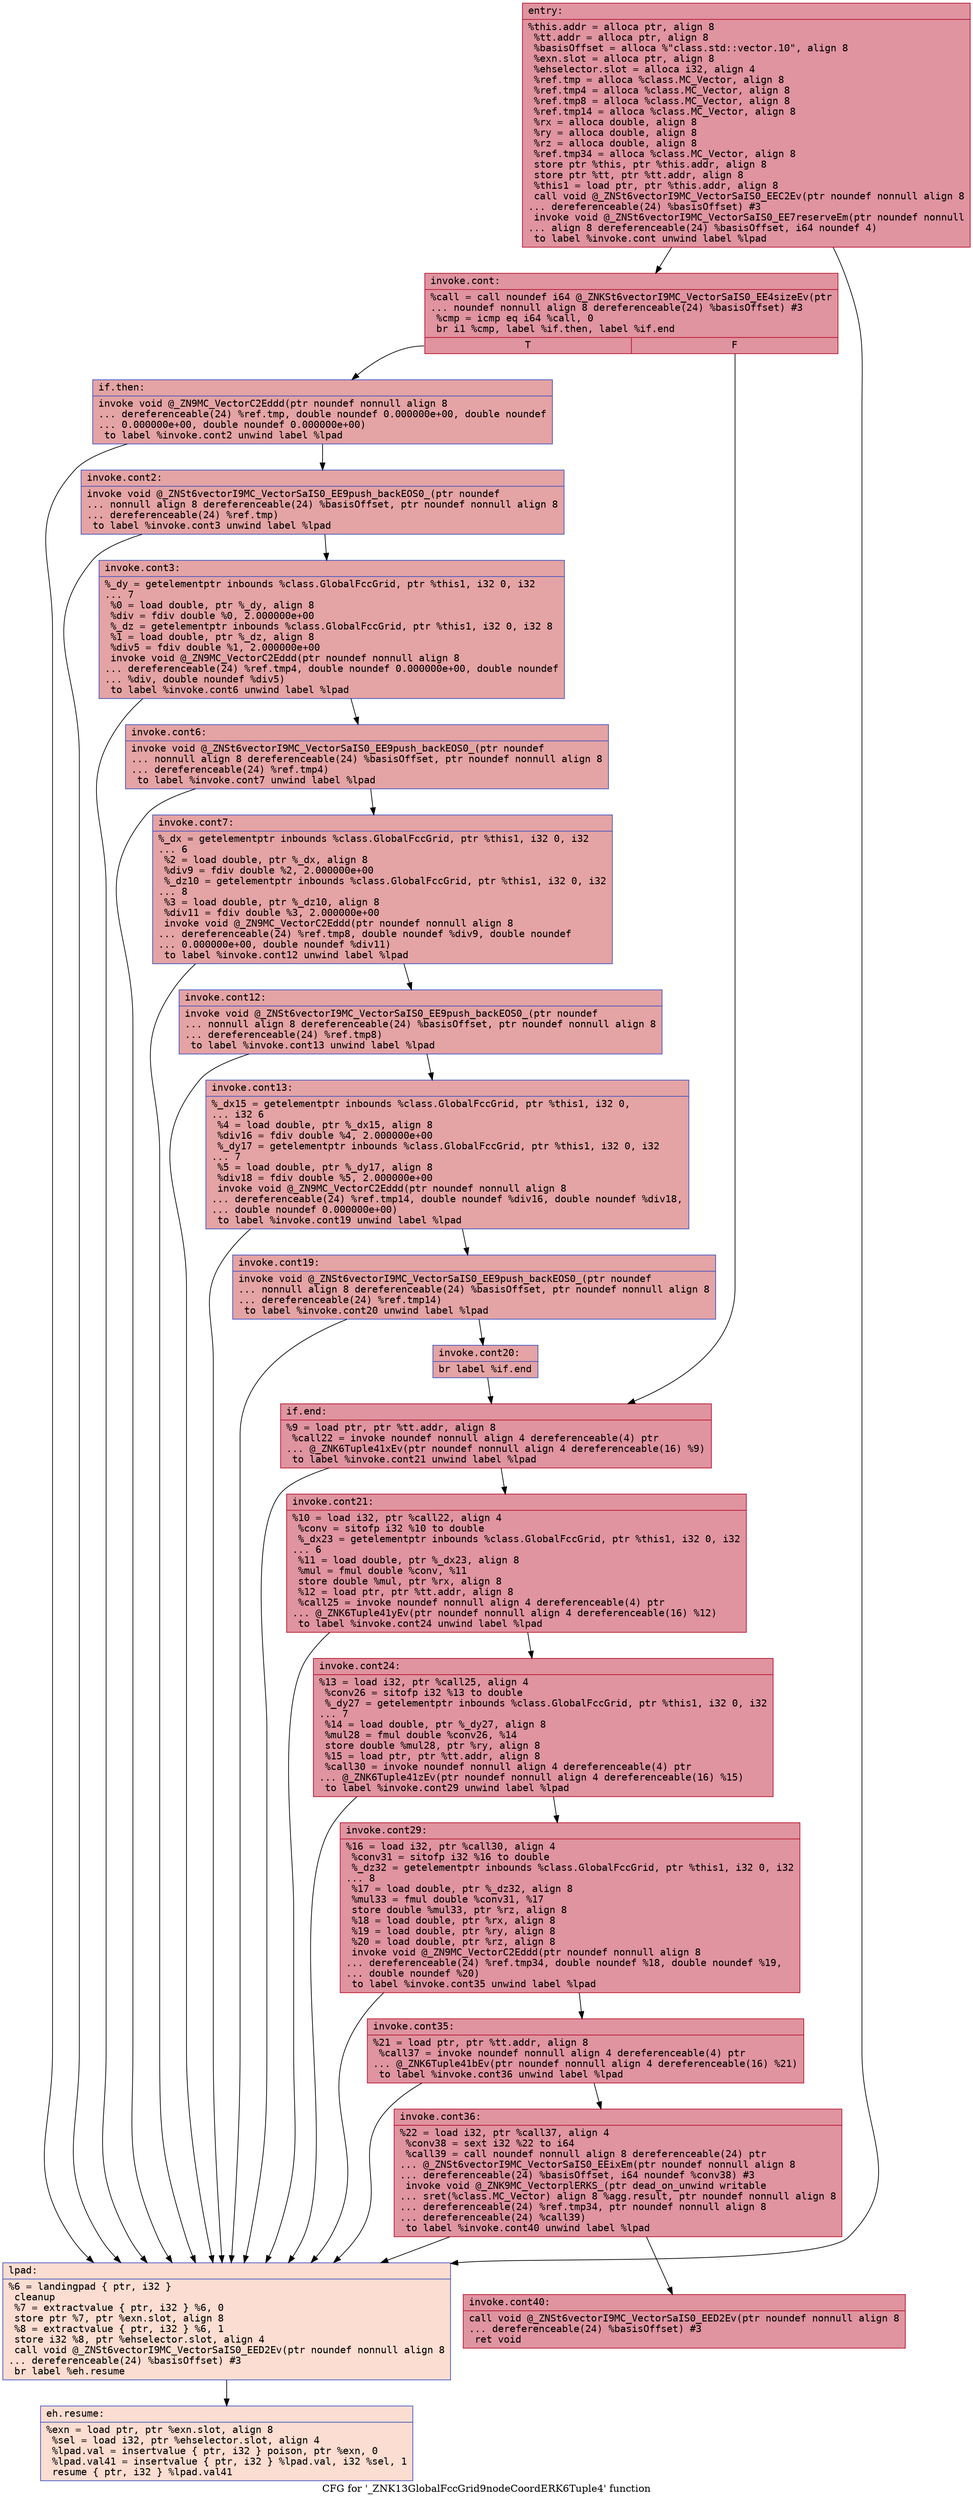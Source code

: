 digraph "CFG for '_ZNK13GlobalFccGrid9nodeCoordERK6Tuple4' function" {
	label="CFG for '_ZNK13GlobalFccGrid9nodeCoordERK6Tuple4' function";

	Node0x55c60633bcb0 [shape=record,color="#b70d28ff", style=filled, fillcolor="#b70d2870" fontname="Courier",label="{entry:\l|  %this.addr = alloca ptr, align 8\l  %tt.addr = alloca ptr, align 8\l  %basisOffset = alloca %\"class.std::vector.10\", align 8\l  %exn.slot = alloca ptr, align 8\l  %ehselector.slot = alloca i32, align 4\l  %ref.tmp = alloca %class.MC_Vector, align 8\l  %ref.tmp4 = alloca %class.MC_Vector, align 8\l  %ref.tmp8 = alloca %class.MC_Vector, align 8\l  %ref.tmp14 = alloca %class.MC_Vector, align 8\l  %rx = alloca double, align 8\l  %ry = alloca double, align 8\l  %rz = alloca double, align 8\l  %ref.tmp34 = alloca %class.MC_Vector, align 8\l  store ptr %this, ptr %this.addr, align 8\l  store ptr %tt, ptr %tt.addr, align 8\l  %this1 = load ptr, ptr %this.addr, align 8\l  call void @_ZNSt6vectorI9MC_VectorSaIS0_EEC2Ev(ptr noundef nonnull align 8\l... dereferenceable(24) %basisOffset) #3\l  invoke void @_ZNSt6vectorI9MC_VectorSaIS0_EE7reserveEm(ptr noundef nonnull\l... align 8 dereferenceable(24) %basisOffset, i64 noundef 4)\l          to label %invoke.cont unwind label %lpad\l}"];
	Node0x55c60633bcb0 -> Node0x55c60633c9b0[tooltip="entry -> invoke.cont\nProbability 100.00%" ];
	Node0x55c60633bcb0 -> Node0x55c60633ca90[tooltip="entry -> lpad\nProbability 0.00%" ];
	Node0x55c60633c9b0 [shape=record,color="#b70d28ff", style=filled, fillcolor="#b70d2870" fontname="Courier",label="{invoke.cont:\l|  %call = call noundef i64 @_ZNKSt6vectorI9MC_VectorSaIS0_EE4sizeEv(ptr\l... noundef nonnull align 8 dereferenceable(24) %basisOffset) #3\l  %cmp = icmp eq i64 %call, 0\l  br i1 %cmp, label %if.then, label %if.end\l|{<s0>T|<s1>F}}"];
	Node0x55c60633c9b0:s0 -> Node0x55c60633d070[tooltip="invoke.cont -> if.then\nProbability 37.50%" ];
	Node0x55c60633c9b0:s1 -> Node0x55c60633d140[tooltip="invoke.cont -> if.end\nProbability 62.50%" ];
	Node0x55c60633d070 [shape=record,color="#3d50c3ff", style=filled, fillcolor="#c32e3170" fontname="Courier",label="{if.then:\l|  invoke void @_ZN9MC_VectorC2Eddd(ptr noundef nonnull align 8\l... dereferenceable(24) %ref.tmp, double noundef 0.000000e+00, double noundef\l... 0.000000e+00, double noundef 0.000000e+00)\l          to label %invoke.cont2 unwind label %lpad\l}"];
	Node0x55c60633d070 -> Node0x55c60633d2c0[tooltip="if.then -> invoke.cont2\nProbability 100.00%" ];
	Node0x55c60633d070 -> Node0x55c60633ca90[tooltip="if.then -> lpad\nProbability 0.00%" ];
	Node0x55c60633d2c0 [shape=record,color="#3d50c3ff", style=filled, fillcolor="#c32e3170" fontname="Courier",label="{invoke.cont2:\l|  invoke void @_ZNSt6vectorI9MC_VectorSaIS0_EE9push_backEOS0_(ptr noundef\l... nonnull align 8 dereferenceable(24) %basisOffset, ptr noundef nonnull align 8\l... dereferenceable(24) %ref.tmp)\l          to label %invoke.cont3 unwind label %lpad\l}"];
	Node0x55c60633d2c0 -> Node0x55c60633c330[tooltip="invoke.cont2 -> invoke.cont3\nProbability 100.00%" ];
	Node0x55c60633d2c0 -> Node0x55c60633ca90[tooltip="invoke.cont2 -> lpad\nProbability 0.00%" ];
	Node0x55c60633c330 [shape=record,color="#3d50c3ff", style=filled, fillcolor="#c32e3170" fontname="Courier",label="{invoke.cont3:\l|  %_dy = getelementptr inbounds %class.GlobalFccGrid, ptr %this1, i32 0, i32\l... 7\l  %0 = load double, ptr %_dy, align 8\l  %div = fdiv double %0, 2.000000e+00\l  %_dz = getelementptr inbounds %class.GlobalFccGrid, ptr %this1, i32 0, i32 8\l  %1 = load double, ptr %_dz, align 8\l  %div5 = fdiv double %1, 2.000000e+00\l  invoke void @_ZN9MC_VectorC2Eddd(ptr noundef nonnull align 8\l... dereferenceable(24) %ref.tmp4, double noundef 0.000000e+00, double noundef\l... %div, double noundef %div5)\l          to label %invoke.cont6 unwind label %lpad\l}"];
	Node0x55c60633c330 -> Node0x55c60633ddb0[tooltip="invoke.cont3 -> invoke.cont6\nProbability 100.00%" ];
	Node0x55c60633c330 -> Node0x55c60633ca90[tooltip="invoke.cont3 -> lpad\nProbability 0.00%" ];
	Node0x55c60633ddb0 [shape=record,color="#3d50c3ff", style=filled, fillcolor="#c32e3170" fontname="Courier",label="{invoke.cont6:\l|  invoke void @_ZNSt6vectorI9MC_VectorSaIS0_EE9push_backEOS0_(ptr noundef\l... nonnull align 8 dereferenceable(24) %basisOffset, ptr noundef nonnull align 8\l... dereferenceable(24) %ref.tmp4)\l          to label %invoke.cont7 unwind label %lpad\l}"];
	Node0x55c60633ddb0 -> Node0x55c60633e030[tooltip="invoke.cont6 -> invoke.cont7\nProbability 100.00%" ];
	Node0x55c60633ddb0 -> Node0x55c60633ca90[tooltip="invoke.cont6 -> lpad\nProbability 0.00%" ];
	Node0x55c60633e030 [shape=record,color="#3d50c3ff", style=filled, fillcolor="#c32e3170" fontname="Courier",label="{invoke.cont7:\l|  %_dx = getelementptr inbounds %class.GlobalFccGrid, ptr %this1, i32 0, i32\l... 6\l  %2 = load double, ptr %_dx, align 8\l  %div9 = fdiv double %2, 2.000000e+00\l  %_dz10 = getelementptr inbounds %class.GlobalFccGrid, ptr %this1, i32 0, i32\l... 8\l  %3 = load double, ptr %_dz10, align 8\l  %div11 = fdiv double %3, 2.000000e+00\l  invoke void @_ZN9MC_VectorC2Eddd(ptr noundef nonnull align 8\l... dereferenceable(24) %ref.tmp8, double noundef %div9, double noundef\l... 0.000000e+00, double noundef %div11)\l          to label %invoke.cont12 unwind label %lpad\l}"];
	Node0x55c60633e030 -> Node0x55c60633e5f0[tooltip="invoke.cont7 -> invoke.cont12\nProbability 100.00%" ];
	Node0x55c60633e030 -> Node0x55c60633ca90[tooltip="invoke.cont7 -> lpad\nProbability 0.00%" ];
	Node0x55c60633e5f0 [shape=record,color="#3d50c3ff", style=filled, fillcolor="#c32e3170" fontname="Courier",label="{invoke.cont12:\l|  invoke void @_ZNSt6vectorI9MC_VectorSaIS0_EE9push_backEOS0_(ptr noundef\l... nonnull align 8 dereferenceable(24) %basisOffset, ptr noundef nonnull align 8\l... dereferenceable(24) %ref.tmp8)\l          to label %invoke.cont13 unwind label %lpad\l}"];
	Node0x55c60633e5f0 -> Node0x55c60633e870[tooltip="invoke.cont12 -> invoke.cont13\nProbability 100.00%" ];
	Node0x55c60633e5f0 -> Node0x55c60633ca90[tooltip="invoke.cont12 -> lpad\nProbability 0.00%" ];
	Node0x55c60633e870 [shape=record,color="#3d50c3ff", style=filled, fillcolor="#c32e3170" fontname="Courier",label="{invoke.cont13:\l|  %_dx15 = getelementptr inbounds %class.GlobalFccGrid, ptr %this1, i32 0,\l... i32 6\l  %4 = load double, ptr %_dx15, align 8\l  %div16 = fdiv double %4, 2.000000e+00\l  %_dy17 = getelementptr inbounds %class.GlobalFccGrid, ptr %this1, i32 0, i32\l... 7\l  %5 = load double, ptr %_dy17, align 8\l  %div18 = fdiv double %5, 2.000000e+00\l  invoke void @_ZN9MC_VectorC2Eddd(ptr noundef nonnull align 8\l... dereferenceable(24) %ref.tmp14, double noundef %div16, double noundef %div18,\l... double noundef 0.000000e+00)\l          to label %invoke.cont19 unwind label %lpad\l}"];
	Node0x55c60633e870 -> Node0x55c60633edf0[tooltip="invoke.cont13 -> invoke.cont19\nProbability 100.00%" ];
	Node0x55c60633e870 -> Node0x55c60633ca90[tooltip="invoke.cont13 -> lpad\nProbability 0.00%" ];
	Node0x55c60633edf0 [shape=record,color="#3d50c3ff", style=filled, fillcolor="#c32e3170" fontname="Courier",label="{invoke.cont19:\l|  invoke void @_ZNSt6vectorI9MC_VectorSaIS0_EE9push_backEOS0_(ptr noundef\l... nonnull align 8 dereferenceable(24) %basisOffset, ptr noundef nonnull align 8\l... dereferenceable(24) %ref.tmp14)\l          to label %invoke.cont20 unwind label %lpad\l}"];
	Node0x55c60633edf0 -> Node0x55c60633f070[tooltip="invoke.cont19 -> invoke.cont20\nProbability 100.00%" ];
	Node0x55c60633edf0 -> Node0x55c60633ca90[tooltip="invoke.cont19 -> lpad\nProbability 0.00%" ];
	Node0x55c60633f070 [shape=record,color="#3d50c3ff", style=filled, fillcolor="#c32e3170" fontname="Courier",label="{invoke.cont20:\l|  br label %if.end\l}"];
	Node0x55c60633f070 -> Node0x55c60633d140[tooltip="invoke.cont20 -> if.end\nProbability 100.00%" ];
	Node0x55c60633ca90 [shape=record,color="#3d50c3ff", style=filled, fillcolor="#f7b39670" fontname="Courier",label="{lpad:\l|  %6 = landingpad \{ ptr, i32 \}\l          cleanup\l  %7 = extractvalue \{ ptr, i32 \} %6, 0\l  store ptr %7, ptr %exn.slot, align 8\l  %8 = extractvalue \{ ptr, i32 \} %6, 1\l  store i32 %8, ptr %ehselector.slot, align 4\l  call void @_ZNSt6vectorI9MC_VectorSaIS0_EED2Ev(ptr noundef nonnull align 8\l... dereferenceable(24) %basisOffset) #3\l  br label %eh.resume\l}"];
	Node0x55c60633ca90 -> Node0x55c60633f6a0[tooltip="lpad -> eh.resume\nProbability 100.00%" ];
	Node0x55c60633d140 [shape=record,color="#b70d28ff", style=filled, fillcolor="#b70d2870" fontname="Courier",label="{if.end:\l|  %9 = load ptr, ptr %tt.addr, align 8\l  %call22 = invoke noundef nonnull align 4 dereferenceable(4) ptr\l... @_ZNK6Tuple41xEv(ptr noundef nonnull align 4 dereferenceable(16) %9)\l          to label %invoke.cont21 unwind label %lpad\l}"];
	Node0x55c60633d140 -> Node0x55c60633f840[tooltip="if.end -> invoke.cont21\nProbability 100.00%" ];
	Node0x55c60633d140 -> Node0x55c60633ca90[tooltip="if.end -> lpad\nProbability 0.00%" ];
	Node0x55c60633f840 [shape=record,color="#b70d28ff", style=filled, fillcolor="#b70d2870" fontname="Courier",label="{invoke.cont21:\l|  %10 = load i32, ptr %call22, align 4\l  %conv = sitofp i32 %10 to double\l  %_dx23 = getelementptr inbounds %class.GlobalFccGrid, ptr %this1, i32 0, i32\l... 6\l  %11 = load double, ptr %_dx23, align 8\l  %mul = fmul double %conv, %11\l  store double %mul, ptr %rx, align 8\l  %12 = load ptr, ptr %tt.addr, align 8\l  %call25 = invoke noundef nonnull align 4 dereferenceable(4) ptr\l... @_ZNK6Tuple41yEv(ptr noundef nonnull align 4 dereferenceable(16) %12)\l          to label %invoke.cont24 unwind label %lpad\l}"];
	Node0x55c60633f840 -> Node0x55c606340450[tooltip="invoke.cont21 -> invoke.cont24\nProbability 100.00%" ];
	Node0x55c60633f840 -> Node0x55c60633ca90[tooltip="invoke.cont21 -> lpad\nProbability 0.00%" ];
	Node0x55c606340450 [shape=record,color="#b70d28ff", style=filled, fillcolor="#b70d2870" fontname="Courier",label="{invoke.cont24:\l|  %13 = load i32, ptr %call25, align 4\l  %conv26 = sitofp i32 %13 to double\l  %_dy27 = getelementptr inbounds %class.GlobalFccGrid, ptr %this1, i32 0, i32\l... 7\l  %14 = load double, ptr %_dy27, align 8\l  %mul28 = fmul double %conv26, %14\l  store double %mul28, ptr %ry, align 8\l  %15 = load ptr, ptr %tt.addr, align 8\l  %call30 = invoke noundef nonnull align 4 dereferenceable(4) ptr\l... @_ZNK6Tuple41zEv(ptr noundef nonnull align 4 dereferenceable(16) %15)\l          to label %invoke.cont29 unwind label %lpad\l}"];
	Node0x55c606340450 -> Node0x55c606340a60[tooltip="invoke.cont24 -> invoke.cont29\nProbability 100.00%" ];
	Node0x55c606340450 -> Node0x55c60633ca90[tooltip="invoke.cont24 -> lpad\nProbability 0.00%" ];
	Node0x55c606340a60 [shape=record,color="#b70d28ff", style=filled, fillcolor="#b70d2870" fontname="Courier",label="{invoke.cont29:\l|  %16 = load i32, ptr %call30, align 4\l  %conv31 = sitofp i32 %16 to double\l  %_dz32 = getelementptr inbounds %class.GlobalFccGrid, ptr %this1, i32 0, i32\l... 8\l  %17 = load double, ptr %_dz32, align 8\l  %mul33 = fmul double %conv31, %17\l  store double %mul33, ptr %rz, align 8\l  %18 = load double, ptr %rx, align 8\l  %19 = load double, ptr %ry, align 8\l  %20 = load double, ptr %rz, align 8\l  invoke void @_ZN9MC_VectorC2Eddd(ptr noundef nonnull align 8\l... dereferenceable(24) %ref.tmp34, double noundef %18, double noundef %19,\l... double noundef %20)\l          to label %invoke.cont35 unwind label %lpad\l}"];
	Node0x55c606340a60 -> Node0x55c6063411a0[tooltip="invoke.cont29 -> invoke.cont35\nProbability 100.00%" ];
	Node0x55c606340a60 -> Node0x55c60633ca90[tooltip="invoke.cont29 -> lpad\nProbability 0.00%" ];
	Node0x55c6063411a0 [shape=record,color="#b70d28ff", style=filled, fillcolor="#b70d2870" fontname="Courier",label="{invoke.cont35:\l|  %21 = load ptr, ptr %tt.addr, align 8\l  %call37 = invoke noundef nonnull align 4 dereferenceable(4) ptr\l... @_ZNK6Tuple41bEv(ptr noundef nonnull align 4 dereferenceable(16) %21)\l          to label %invoke.cont36 unwind label %lpad\l}"];
	Node0x55c6063411a0 -> Node0x55c6063414a0[tooltip="invoke.cont35 -> invoke.cont36\nProbability 100.00%" ];
	Node0x55c6063411a0 -> Node0x55c60633ca90[tooltip="invoke.cont35 -> lpad\nProbability 0.00%" ];
	Node0x55c6063414a0 [shape=record,color="#b70d28ff", style=filled, fillcolor="#b70d2870" fontname="Courier",label="{invoke.cont36:\l|  %22 = load i32, ptr %call37, align 4\l  %conv38 = sext i32 %22 to i64\l  %call39 = call noundef nonnull align 8 dereferenceable(24) ptr\l... @_ZNSt6vectorI9MC_VectorSaIS0_EEixEm(ptr noundef nonnull align 8\l... dereferenceable(24) %basisOffset, i64 noundef %conv38) #3\l  invoke void @_ZNK9MC_VectorplERKS_(ptr dead_on_unwind writable\l... sret(%class.MC_Vector) align 8 %agg.result, ptr noundef nonnull align 8\l... dereferenceable(24) %ref.tmp34, ptr noundef nonnull align 8\l... dereferenceable(24) %call39)\l          to label %invoke.cont40 unwind label %lpad\l}"];
	Node0x55c6063414a0 -> Node0x55c606341930[tooltip="invoke.cont36 -> invoke.cont40\nProbability 100.00%" ];
	Node0x55c6063414a0 -> Node0x55c60633ca90[tooltip="invoke.cont36 -> lpad\nProbability 0.00%" ];
	Node0x55c606341930 [shape=record,color="#b70d28ff", style=filled, fillcolor="#b70d2870" fontname="Courier",label="{invoke.cont40:\l|  call void @_ZNSt6vectorI9MC_VectorSaIS0_EED2Ev(ptr noundef nonnull align 8\l... dereferenceable(24) %basisOffset) #3\l  ret void\l}"];
	Node0x55c60633f6a0 [shape=record,color="#3d50c3ff", style=filled, fillcolor="#f7b39670" fontname="Courier",label="{eh.resume:\l|  %exn = load ptr, ptr %exn.slot, align 8\l  %sel = load i32, ptr %ehselector.slot, align 4\l  %lpad.val = insertvalue \{ ptr, i32 \} poison, ptr %exn, 0\l  %lpad.val41 = insertvalue \{ ptr, i32 \} %lpad.val, i32 %sel, 1\l  resume \{ ptr, i32 \} %lpad.val41\l}"];
}
